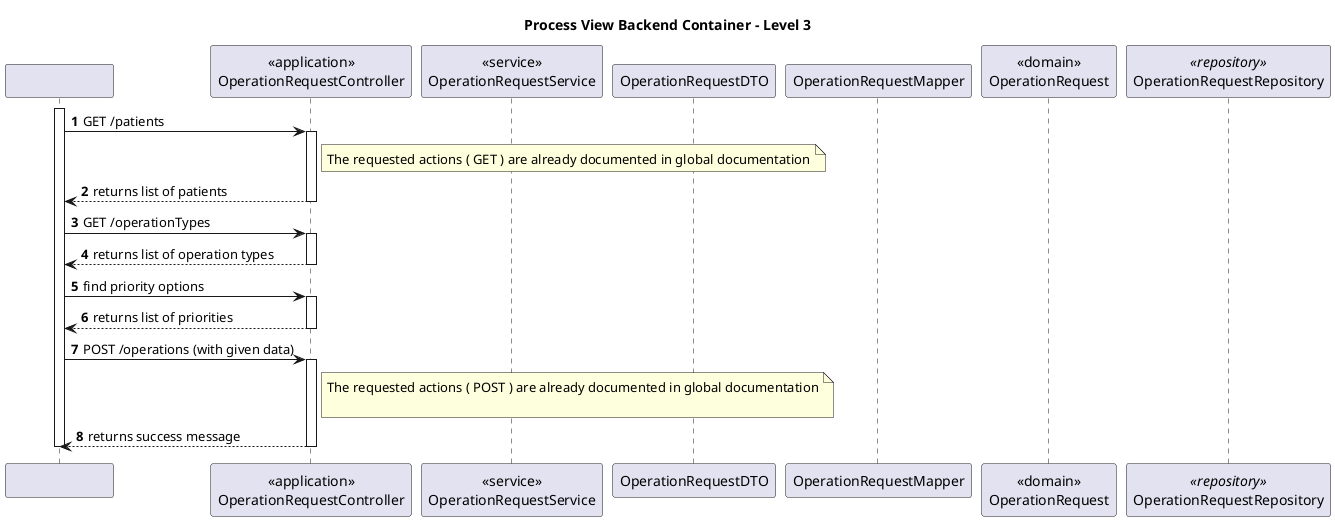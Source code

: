 ﻿@startuml
autonumber
participant "                          " as sys
participant "<<application>>\nOperationRequestController" as ctrl
participant "<<service>>\nOperationRequestService" as serv
participant "OperationRequestDTO" as dto
participant "OperationRequestMapper" as map
participant "<<domain>>\nOperationRequest" as operation
participant "OperationRequestRepository" as repo <<repository>>

title Process View Backend Container - Level 3


activate sys

sys -> ctrl : GET /patients
note right of ctrl
  The requested actions ( GET ) are already documented in global documentation
end note

activate ctrl
ctrl --> sys : returns list of patients
deactivate ctrl


sys -> ctrl : GET /operationTypes

activate ctrl

ctrl --> sys : returns list of operation types
deactivate ctrl

sys -> ctrl : find priority options
activate ctrl
ctrl --> sys : returns list of priorities
deactivate ctrl




sys -> ctrl : POST /operations (with given data)



activate ctrl

note right of ctrl
  The requested actions ( POST ) are already documented in global documentation

end note


ctrl --> sys : returns success message




deactivate ctrl
deactivate sys

@enduml
